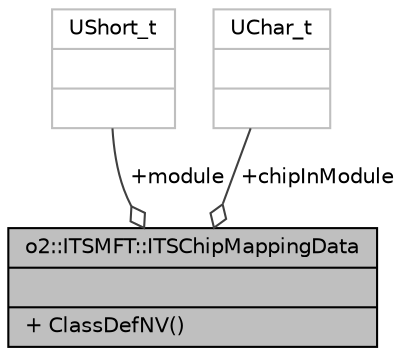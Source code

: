 digraph "o2::ITSMFT::ITSChipMappingData"
{
 // INTERACTIVE_SVG=YES
  bgcolor="transparent";
  edge [fontname="Helvetica",fontsize="10",labelfontname="Helvetica",labelfontsize="10"];
  node [fontname="Helvetica",fontsize="10",shape=record];
  Node1 [label="{o2::ITSMFT::ITSChipMappingData\n||+ ClassDefNV()\l}",height=0.2,width=0.4,color="black", fillcolor="grey75", style="filled" fontcolor="black"];
  Node2 -> Node1 [color="grey25",fontsize="10",style="solid",label=" +module" ,arrowhead="odiamond",fontname="Helvetica"];
  Node2 [label="{UShort_t\n||}",height=0.2,width=0.4,color="grey75"];
  Node3 -> Node1 [color="grey25",fontsize="10",style="solid",label=" +chipInModule" ,arrowhead="odiamond",fontname="Helvetica"];
  Node3 [label="{UChar_t\n||}",height=0.2,width=0.4,color="grey75"];
}

